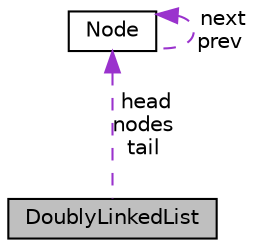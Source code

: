 digraph "DoublyLinkedList"
{
 // LATEX_PDF_SIZE
  edge [fontname="Helvetica",fontsize="10",labelfontname="Helvetica",labelfontsize="10"];
  node [fontname="Helvetica",fontsize="10",shape=record];
  Node1 [label="DoublyLinkedList",height=0.2,width=0.4,color="black", fillcolor="grey75", style="filled", fontcolor="black",tooltip="Estrutura que representa a DLL."];
  Node2 -> Node1 [dir="back",color="darkorchid3",fontsize="10",style="dashed",label=" head\nnodes\ntail" ,fontname="Helvetica"];
  Node2 [label="Node",height=0.2,width=0.4,color="black", fillcolor="white", style="filled",URL="$structNode.html",tooltip="Estrutura usada para representar um nó da DLL."];
  Node2 -> Node2 [dir="back",color="darkorchid3",fontsize="10",style="dashed",label=" next\nprev" ,fontname="Helvetica"];
}
